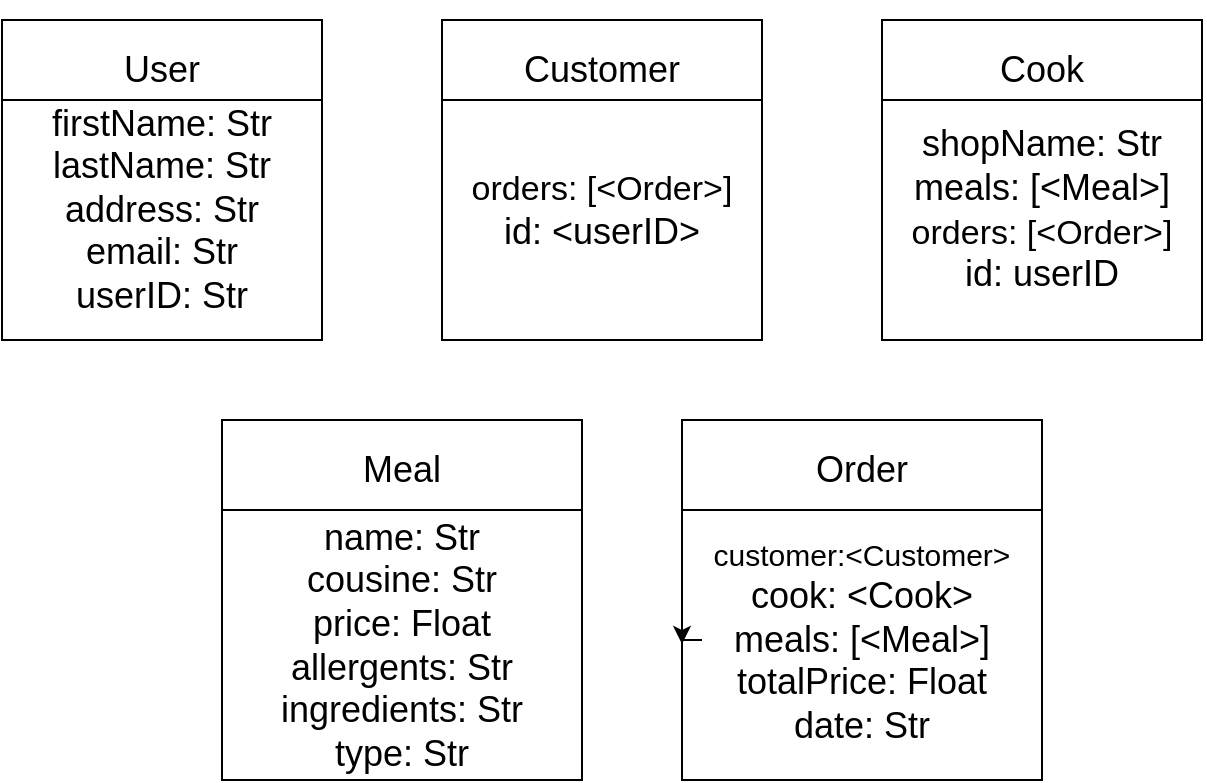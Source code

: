 <mxfile version="15.5.4"><diagram id="OU-HB486gTcerqHjr7dX" name="Page-1"><mxGraphModel dx="906" dy="527" grid="1" gridSize="10" guides="1" tooltips="1" connect="1" arrows="1" fold="1" page="1" pageScale="1" pageWidth="827" pageHeight="1169" math="0" shadow="0"><root><mxCell id="0"/><mxCell id="1" parent="0"/><mxCell id="Pz0O6Iug2fspgij2joAh-1" value="" style="whiteSpace=wrap;html=1;aspect=fixed;" vertex="1" parent="1"><mxGeometry x="20" y="100" width="160" height="160" as="geometry"/></mxCell><mxCell id="Pz0O6Iug2fspgij2joAh-3" value="" style="endArrow=none;html=1;rounded=0;entryX=1;entryY=0.25;entryDx=0;entryDy=0;exitX=0;exitY=0.25;exitDx=0;exitDy=0;" edge="1" parent="1" source="Pz0O6Iug2fspgij2joAh-1" target="Pz0O6Iug2fspgij2joAh-1"><mxGeometry width="50" height="50" relative="1" as="geometry"><mxPoint x="20" y="140" as="sourcePoint"/><mxPoint x="140" y="150" as="targetPoint"/></mxGeometry></mxCell><mxCell id="Pz0O6Iug2fspgij2joAh-4" value="&lt;font style=&quot;font-size: 18px&quot;&gt;user&lt;/font&gt;" style="text;html=1;strokeColor=none;fillColor=none;align=center;verticalAlign=middle;whiteSpace=wrap;rounded=0;" vertex="1" parent="1"><mxGeometry x="270" y="90" width="60" height="30" as="geometry"/></mxCell><mxCell id="Pz0O6Iug2fspgij2joAh-8" value="firstName: Str&lt;br&gt;lastName: Str&lt;br&gt;address: Str&lt;br&gt;email: Str" style="text;html=1;strokeColor=none;fillColor=none;align=center;verticalAlign=middle;whiteSpace=wrap;rounded=0;fontSize=18;" vertex="1" parent="1"><mxGeometry x="150" y="330" width="140" height="110" as="geometry"/></mxCell><mxCell id="Pz0O6Iug2fspgij2joAh-9" value="" style="whiteSpace=wrap;html=1;aspect=fixed;" vertex="1" parent="1"><mxGeometry x="130" y="300" width="180" height="180" as="geometry"/></mxCell><mxCell id="Pz0O6Iug2fspgij2joAh-10" value="" style="endArrow=none;html=1;rounded=0;entryX=1;entryY=0.25;entryDx=0;entryDy=0;exitX=0;exitY=0.25;exitDx=0;exitDy=0;" edge="1" parent="1" source="Pz0O6Iug2fspgij2joAh-9" target="Pz0O6Iug2fspgij2joAh-9"><mxGeometry width="50" height="50" relative="1" as="geometry"><mxPoint x="150" y="340" as="sourcePoint"/><mxPoint x="270" y="350" as="targetPoint"/></mxGeometry></mxCell><mxCell id="Pz0O6Iug2fspgij2joAh-11" value="&lt;font style=&quot;font-size: 18px&quot;&gt;user&lt;/font&gt;" style="text;html=1;strokeColor=none;fillColor=none;align=center;verticalAlign=middle;whiteSpace=wrap;rounded=0;" vertex="1" parent="1"><mxGeometry x="280" y="100" width="60" height="30" as="geometry"/></mxCell><mxCell id="Pz0O6Iug2fspgij2joAh-12" value="firstName: Str&lt;br&gt;lastName: Str&lt;br&gt;address: Str&lt;br&gt;email: Str" style="text;html=1;strokeColor=none;fillColor=none;align=center;verticalAlign=middle;whiteSpace=wrap;rounded=0;fontSize=18;" vertex="1" parent="1"><mxGeometry x="240" y="130" width="140" height="110" as="geometry"/></mxCell><mxCell id="Pz0O6Iug2fspgij2joAh-13" value="" style="whiteSpace=wrap;html=1;aspect=fixed;" vertex="1" parent="1"><mxGeometry x="240" y="100" width="160" height="160" as="geometry"/></mxCell><mxCell id="Pz0O6Iug2fspgij2joAh-14" value="" style="endArrow=none;html=1;rounded=0;entryX=1;entryY=0.25;entryDx=0;entryDy=0;exitX=0;exitY=0.25;exitDx=0;exitDy=0;" edge="1" parent="1" source="Pz0O6Iug2fspgij2joAh-13" target="Pz0O6Iug2fspgij2joAh-13"><mxGeometry width="50" height="50" relative="1" as="geometry"><mxPoint x="240" y="140" as="sourcePoint"/><mxPoint x="360" y="150" as="targetPoint"/></mxGeometry></mxCell><mxCell id="Pz0O6Iug2fspgij2joAh-16" value="&lt;font style=&quot;font-size: 17px&quot;&gt;orders: [&amp;lt;Order&amp;gt;]&lt;/font&gt;&lt;br&gt;id: &amp;lt;userID&amp;gt;" style="text;html=1;strokeColor=none;fillColor=none;align=center;verticalAlign=middle;whiteSpace=wrap;rounded=0;fontSize=18;" vertex="1" parent="1"><mxGeometry x="250" y="140" width="140" height="110" as="geometry"/></mxCell><mxCell id="Pz0O6Iug2fspgij2joAh-17" value="" style="whiteSpace=wrap;html=1;aspect=fixed;" vertex="1" parent="1"><mxGeometry x="460" y="100" width="160" height="160" as="geometry"/></mxCell><mxCell id="Pz0O6Iug2fspgij2joAh-18" value="" style="endArrow=none;html=1;rounded=0;entryX=1;entryY=0.25;entryDx=0;entryDy=0;exitX=0;exitY=0.25;exitDx=0;exitDy=0;" edge="1" parent="1" source="Pz0O6Iug2fspgij2joAh-17" target="Pz0O6Iug2fspgij2joAh-17"><mxGeometry width="50" height="50" relative="1" as="geometry"><mxPoint x="140" y="160" as="sourcePoint"/><mxPoint x="260" y="170" as="targetPoint"/></mxGeometry></mxCell><mxCell id="Pz0O6Iug2fspgij2joAh-19" value="&lt;font style=&quot;font-size: 18px&quot;&gt;Cook&lt;br&gt;&lt;/font&gt;" style="text;html=1;strokeColor=none;fillColor=none;align=center;verticalAlign=middle;whiteSpace=wrap;rounded=0;" vertex="1" parent="1"><mxGeometry x="510" y="110" width="60" height="30" as="geometry"/></mxCell><mxCell id="Pz0O6Iug2fspgij2joAh-20" value="shopName: Str&lt;br&gt;meals: [&amp;lt;Meal&amp;gt;]&lt;br&gt;&lt;font style=&quot;font-size: 17px&quot;&gt;orders: [&amp;lt;Order&amp;gt;]&lt;/font&gt;&lt;br&gt;id: userID" style="text;html=1;strokeColor=none;fillColor=none;align=center;verticalAlign=middle;whiteSpace=wrap;rounded=0;fontSize=18;" vertex="1" parent="1"><mxGeometry x="470" y="140" width="140" height="110" as="geometry"/></mxCell><mxCell id="Pz0O6Iug2fspgij2joAh-21" value="" style="whiteSpace=wrap;html=1;aspect=fixed;" vertex="1" parent="1"><mxGeometry x="360" y="300" width="180" height="180" as="geometry"/></mxCell><mxCell id="Pz0O6Iug2fspgij2joAh-22" value="" style="endArrow=none;html=1;rounded=0;entryX=1;entryY=0.25;entryDx=0;entryDy=0;exitX=0;exitY=0.25;exitDx=0;exitDy=0;" edge="1" parent="1" source="Pz0O6Iug2fspgij2joAh-21" target="Pz0O6Iug2fspgij2joAh-21"><mxGeometry width="50" height="50" relative="1" as="geometry"><mxPoint x="360" y="340" as="sourcePoint"/><mxPoint x="480" y="350" as="targetPoint"/></mxGeometry></mxCell><mxCell id="Pz0O6Iug2fspgij2joAh-23" value="&lt;font style=&quot;font-size: 18px&quot;&gt;Order&lt;br&gt;&lt;/font&gt;" style="text;html=1;strokeColor=none;fillColor=none;align=center;verticalAlign=middle;whiteSpace=wrap;rounded=0;" vertex="1" parent="1"><mxGeometry x="420" y="310" width="60" height="30" as="geometry"/></mxCell><mxCell id="Pz0O6Iug2fspgij2joAh-31" style="edgeStyle=orthogonalEdgeStyle;rounded=0;orthogonalLoop=1;jettySize=auto;html=1;exitX=0;exitY=0.5;exitDx=0;exitDy=0;entryX=0;entryY=0.622;entryDx=0;entryDy=0;entryPerimeter=0;fontSize=18;" edge="1" parent="1" source="Pz0O6Iug2fspgij2joAh-24" target="Pz0O6Iug2fspgij2joAh-21"><mxGeometry relative="1" as="geometry"/></mxCell><mxCell id="Pz0O6Iug2fspgij2joAh-24" value="&lt;font style=&quot;font-size: 15px&quot;&gt;customer:&amp;lt;Customer&amp;gt;&lt;/font&gt;&lt;br&gt;cook: &amp;lt;Cook&amp;gt;&lt;br&gt;meals: [&amp;lt;Meal&amp;gt;]&lt;br&gt;totalPrice: Float&lt;br&gt;date: Str" style="text;html=1;strokeColor=none;fillColor=none;align=center;verticalAlign=middle;whiteSpace=wrap;rounded=0;fontSize=18;" vertex="1" parent="1"><mxGeometry x="370" y="340" width="160" height="140" as="geometry"/></mxCell><mxCell id="Pz0O6Iug2fspgij2joAh-25" value="&lt;font style=&quot;font-size: 18px&quot;&gt;Customer&lt;/font&gt;" style="text;html=1;strokeColor=none;fillColor=none;align=center;verticalAlign=middle;whiteSpace=wrap;rounded=0;" vertex="1" parent="1"><mxGeometry x="290" y="110" width="60" height="30" as="geometry"/></mxCell><mxCell id="Pz0O6Iug2fspgij2joAh-26" value="&lt;font style=&quot;font-size: 18px&quot;&gt;User&lt;/font&gt;" style="text;html=1;strokeColor=none;fillColor=none;align=center;verticalAlign=middle;whiteSpace=wrap;rounded=0;" vertex="1" parent="1"><mxGeometry x="70" y="110" width="60" height="30" as="geometry"/></mxCell><mxCell id="Pz0O6Iug2fspgij2joAh-27" value="&lt;font style=&quot;font-size: 18px&quot;&gt;Meal&lt;/font&gt;" style="text;html=1;strokeColor=none;fillColor=none;align=center;verticalAlign=middle;whiteSpace=wrap;rounded=0;" vertex="1" parent="1"><mxGeometry x="190" y="310" width="60" height="30" as="geometry"/></mxCell><mxCell id="Pz0O6Iug2fspgij2joAh-28" value="firstName: Str&lt;br&gt;lastName: Str&lt;br&gt;address: Str&lt;br&gt;email: Str&lt;br&gt;userID: Str" style="text;html=1;strokeColor=none;fillColor=none;align=center;verticalAlign=middle;whiteSpace=wrap;rounded=0;fontSize=18;" vertex="1" parent="1"><mxGeometry x="30" y="140" width="140" height="110" as="geometry"/></mxCell><mxCell id="Pz0O6Iug2fspgij2joAh-29" value="name: Str&lt;br&gt;cousine: Str&lt;br&gt;price: Float&lt;br&gt;allergents: Str&lt;br&gt;ingredients: Str&lt;br&gt;type: Str" style="text;html=1;strokeColor=none;fillColor=none;align=center;verticalAlign=middle;whiteSpace=wrap;rounded=0;fontSize=18;" vertex="1" parent="1"><mxGeometry x="130" y="355" width="180" height="115" as="geometry"/></mxCell></root></mxGraphModel></diagram></mxfile>